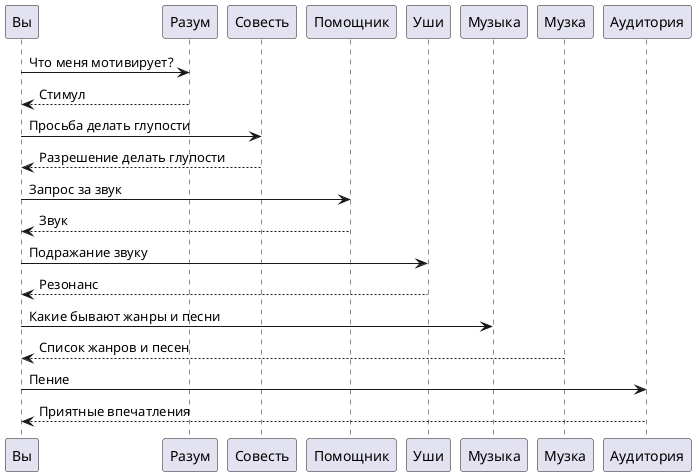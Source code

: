 @startuml
Вы -> Разум : Что меня мотивирует? 
Разум --> Вы : Стимул
Вы -> Совесть : Просьба делать глупости
Совесть --> Вы : Разрешение делать глупости
Вы -> Помощник : Запрос за звук
Помощник --> Вы : Звук
Вы -> Уши : Подражание звуку
Уши --> Вы : Резонанс
Вы -> Музыка : Какие бывают жанры и песни
Музка --> Вы : Список жанров и песен
Вы -> Аудитория : Пение
Аудитория --> Вы : Приятные впечатления
@enduml
